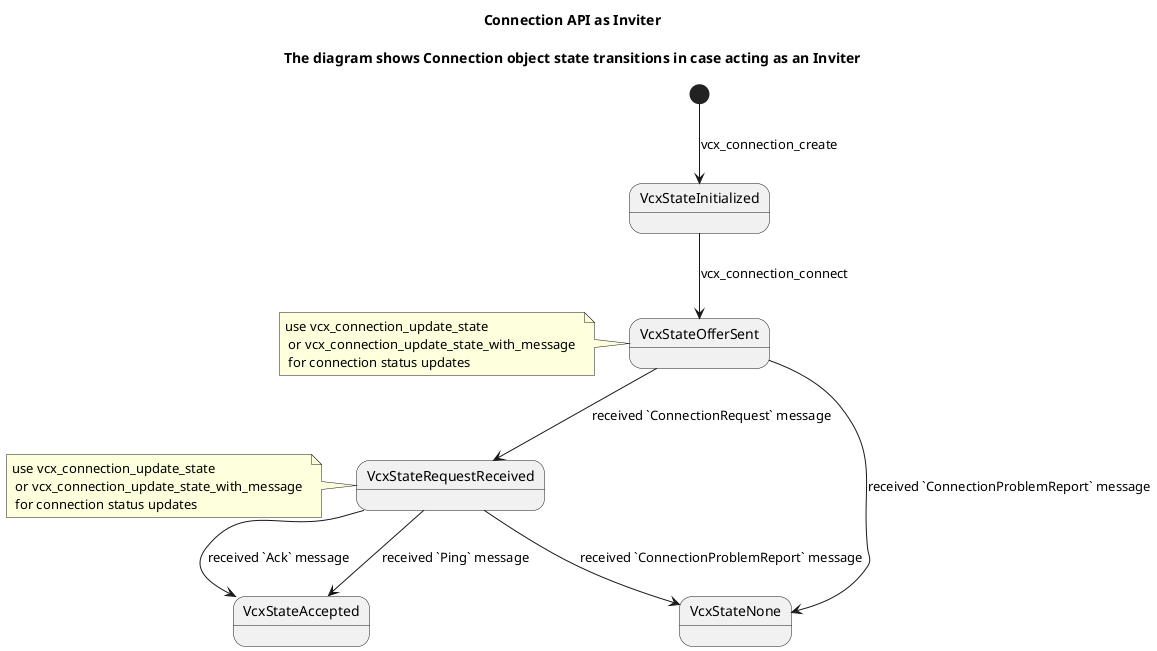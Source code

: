 @startuml
title
 Connection API as Inviter

 The diagram shows Connection object state transitions in case acting as an Inviter
end title

[*] --> VcxStateInitialized: vcx_connection_create

VcxStateInitialized --> VcxStateOfferSent: vcx_connection_connect

note left of VcxStateOfferSent : use vcx_connection_update_state \n or vcx_connection_update_state_with_message \n for connection status updates

VcxStateOfferSent --> VcxStateRequestReceived: received `ConnectionRequest` message
VcxStateOfferSent --> VcxStateNone: received `ConnectionProblemReport` message

note left of VcxStateRequestReceived : use vcx_connection_update_state \n or vcx_connection_update_state_with_message \n for connection status updates

VcxStateRequestReceived --> VcxStateAccepted: received `Ack` message
VcxStateRequestReceived --> VcxStateAccepted: received `Ping` message
VcxStateRequestReceived --> VcxStateNone: received `ConnectionProblemReport` message

@enduml